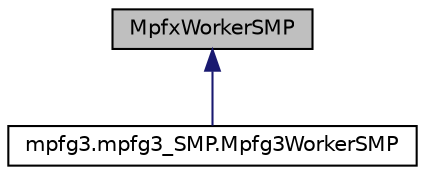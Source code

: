 digraph G
{
  edge [fontname="Helvetica",fontsize="10",labelfontname="Helvetica",labelfontsize="10"];
  node [fontname="Helvetica",fontsize="10",shape=record];
  Node1 [label="MpfxWorkerSMP",height=0.2,width=0.4,color="black", fillcolor="grey75", style="filled" fontcolor="black"];
  Node1 -> Node2 [dir=back,color="midnightblue",fontsize="10",style="solid",fontname="Helvetica"];
  Node2 [label="mpfg3.mpfg3_SMP.Mpfg3WorkerSMP",height=0.2,width=0.4,color="black", fillcolor="white", style="filled",URL="$classmpfg3_1_1mpfg3__SMP_1_1Mpfg3WorkerSMP.html"];
}

